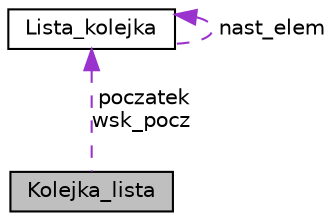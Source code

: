 digraph G
{
  edge [fontname="Helvetica",fontsize="10",labelfontname="Helvetica",labelfontsize="10"];
  node [fontname="Helvetica",fontsize="10",shape=record];
  Node1 [label="Kolejka_lista",height=0.2,width=0.4,color="black", fillcolor="grey75", style="filled" fontcolor="black"];
  Node2 -> Node1 [dir="back",color="darkorchid3",fontsize="10",style="dashed",label=" poczatek\nwsk_pocz" ,fontname="Helvetica"];
  Node2 [label="Lista_kolejka",height=0.2,width=0.4,color="black", fillcolor="white", style="filled",URL="$struct_lista__kolejka.html"];
  Node2 -> Node2 [dir="back",color="darkorchid3",fontsize="10",style="dashed",label=" nast_elem" ,fontname="Helvetica"];
}
